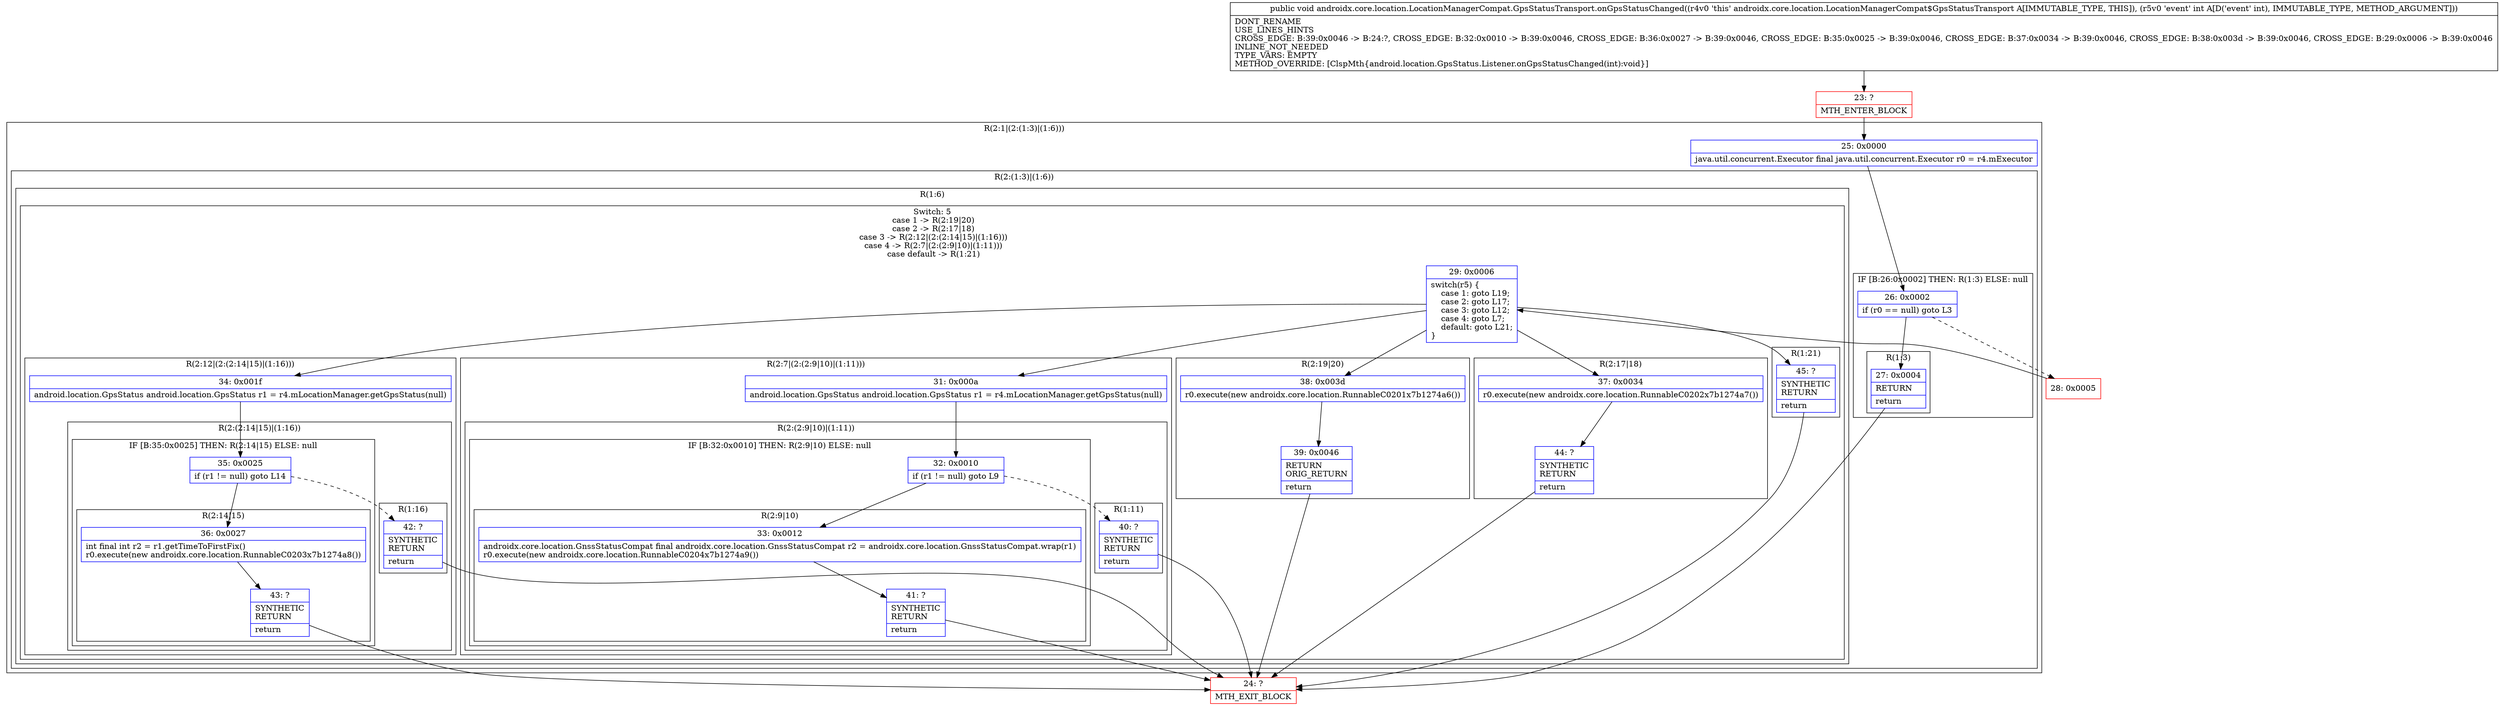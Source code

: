 digraph "CFG forandroidx.core.location.LocationManagerCompat.GpsStatusTransport.onGpsStatusChanged(I)V" {
subgraph cluster_Region_829840406 {
label = "R(2:1|(2:(1:3)|(1:6)))";
node [shape=record,color=blue];
Node_25 [shape=record,label="{25\:\ 0x0000|java.util.concurrent.Executor final java.util.concurrent.Executor r0 = r4.mExecutor\l}"];
subgraph cluster_Region_965194117 {
label = "R(2:(1:3)|(1:6))";
node [shape=record,color=blue];
subgraph cluster_IfRegion_639480178 {
label = "IF [B:26:0x0002] THEN: R(1:3) ELSE: null";
node [shape=record,color=blue];
Node_26 [shape=record,label="{26\:\ 0x0002|if (r0 == null) goto L3\l}"];
subgraph cluster_Region_1062827909 {
label = "R(1:3)";
node [shape=record,color=blue];
Node_27 [shape=record,label="{27\:\ 0x0004|RETURN\l|return\l}"];
}
}
subgraph cluster_Region_864150467 {
label = "R(1:6)";
node [shape=record,color=blue];
subgraph cluster_SwitchRegion_2112695692 {
label = "Switch: 5
 case 1 -> R(2:19|20)
 case 2 -> R(2:17|18)
 case 3 -> R(2:12|(2:(2:14|15)|(1:16)))
 case 4 -> R(2:7|(2:(2:9|10)|(1:11)))
 case default -> R(1:21)";
node [shape=record,color=blue];
Node_29 [shape=record,label="{29\:\ 0x0006|switch(r5) \{\l    case 1: goto L19;\l    case 2: goto L17;\l    case 3: goto L12;\l    case 4: goto L7;\l    default: goto L21;\l\}\l}"];
subgraph cluster_Region_196917185 {
label = "R(2:19|20)";
node [shape=record,color=blue];
Node_38 [shape=record,label="{38\:\ 0x003d|r0.execute(new androidx.core.location.RunnableC0201x7b1274a6())\l}"];
Node_39 [shape=record,label="{39\:\ 0x0046|RETURN\lORIG_RETURN\l|return\l}"];
}
subgraph cluster_Region_671272412 {
label = "R(2:17|18)";
node [shape=record,color=blue];
Node_37 [shape=record,label="{37\:\ 0x0034|r0.execute(new androidx.core.location.RunnableC0202x7b1274a7())\l}"];
Node_44 [shape=record,label="{44\:\ ?|SYNTHETIC\lRETURN\l|return\l}"];
}
subgraph cluster_Region_245801312 {
label = "R(2:12|(2:(2:14|15)|(1:16)))";
node [shape=record,color=blue];
Node_34 [shape=record,label="{34\:\ 0x001f|android.location.GpsStatus android.location.GpsStatus r1 = r4.mLocationManager.getGpsStatus(null)\l}"];
subgraph cluster_Region_2044899373 {
label = "R(2:(2:14|15)|(1:16))";
node [shape=record,color=blue];
subgraph cluster_IfRegion_821358917 {
label = "IF [B:35:0x0025] THEN: R(2:14|15) ELSE: null";
node [shape=record,color=blue];
Node_35 [shape=record,label="{35\:\ 0x0025|if (r1 != null) goto L14\l}"];
subgraph cluster_Region_722973222 {
label = "R(2:14|15)";
node [shape=record,color=blue];
Node_36 [shape=record,label="{36\:\ 0x0027|int final int r2 = r1.getTimeToFirstFix()\lr0.execute(new androidx.core.location.RunnableC0203x7b1274a8())\l}"];
Node_43 [shape=record,label="{43\:\ ?|SYNTHETIC\lRETURN\l|return\l}"];
}
}
subgraph cluster_Region_234030539 {
label = "R(1:16)";
node [shape=record,color=blue];
Node_42 [shape=record,label="{42\:\ ?|SYNTHETIC\lRETURN\l|return\l}"];
}
}
}
subgraph cluster_Region_644146175 {
label = "R(2:7|(2:(2:9|10)|(1:11)))";
node [shape=record,color=blue];
Node_31 [shape=record,label="{31\:\ 0x000a|android.location.GpsStatus android.location.GpsStatus r1 = r4.mLocationManager.getGpsStatus(null)\l}"];
subgraph cluster_Region_827355213 {
label = "R(2:(2:9|10)|(1:11))";
node [shape=record,color=blue];
subgraph cluster_IfRegion_379491724 {
label = "IF [B:32:0x0010] THEN: R(2:9|10) ELSE: null";
node [shape=record,color=blue];
Node_32 [shape=record,label="{32\:\ 0x0010|if (r1 != null) goto L9\l}"];
subgraph cluster_Region_1615466519 {
label = "R(2:9|10)";
node [shape=record,color=blue];
Node_33 [shape=record,label="{33\:\ 0x0012|androidx.core.location.GnssStatusCompat final androidx.core.location.GnssStatusCompat r2 = androidx.core.location.GnssStatusCompat.wrap(r1)\lr0.execute(new androidx.core.location.RunnableC0204x7b1274a9())\l}"];
Node_41 [shape=record,label="{41\:\ ?|SYNTHETIC\lRETURN\l|return\l}"];
}
}
subgraph cluster_Region_633711270 {
label = "R(1:11)";
node [shape=record,color=blue];
Node_40 [shape=record,label="{40\:\ ?|SYNTHETIC\lRETURN\l|return\l}"];
}
}
}
subgraph cluster_Region_1237976555 {
label = "R(1:21)";
node [shape=record,color=blue];
Node_45 [shape=record,label="{45\:\ ?|SYNTHETIC\lRETURN\l|return\l}"];
}
}
}
}
}
Node_23 [shape=record,color=red,label="{23\:\ ?|MTH_ENTER_BLOCK\l}"];
Node_24 [shape=record,color=red,label="{24\:\ ?|MTH_EXIT_BLOCK\l}"];
Node_28 [shape=record,color=red,label="{28\:\ 0x0005}"];
MethodNode[shape=record,label="{public void androidx.core.location.LocationManagerCompat.GpsStatusTransport.onGpsStatusChanged((r4v0 'this' androidx.core.location.LocationManagerCompat$GpsStatusTransport A[IMMUTABLE_TYPE, THIS]), (r5v0 'event' int A[D('event' int), IMMUTABLE_TYPE, METHOD_ARGUMENT]))  | DONT_RENAME\lUSE_LINES_HINTS\lCROSS_EDGE: B:39:0x0046 \-\> B:24:?, CROSS_EDGE: B:32:0x0010 \-\> B:39:0x0046, CROSS_EDGE: B:36:0x0027 \-\> B:39:0x0046, CROSS_EDGE: B:35:0x0025 \-\> B:39:0x0046, CROSS_EDGE: B:37:0x0034 \-\> B:39:0x0046, CROSS_EDGE: B:38:0x003d \-\> B:39:0x0046, CROSS_EDGE: B:29:0x0006 \-\> B:39:0x0046\lINLINE_NOT_NEEDED\lTYPE_VARS: EMPTY\lMETHOD_OVERRIDE: [ClspMth\{android.location.GpsStatus.Listener.onGpsStatusChanged(int):void\}]\l}"];
MethodNode -> Node_23;Node_25 -> Node_26;
Node_26 -> Node_27;
Node_26 -> Node_28[style=dashed];
Node_27 -> Node_24;
Node_29 -> Node_31;
Node_29 -> Node_34;
Node_29 -> Node_37;
Node_29 -> Node_38;
Node_29 -> Node_45;
Node_38 -> Node_39;
Node_39 -> Node_24;
Node_37 -> Node_44;
Node_44 -> Node_24;
Node_34 -> Node_35;
Node_35 -> Node_36;
Node_35 -> Node_42[style=dashed];
Node_36 -> Node_43;
Node_43 -> Node_24;
Node_42 -> Node_24;
Node_31 -> Node_32;
Node_32 -> Node_33;
Node_32 -> Node_40[style=dashed];
Node_33 -> Node_41;
Node_41 -> Node_24;
Node_40 -> Node_24;
Node_45 -> Node_24;
Node_23 -> Node_25;
Node_28 -> Node_29;
}

